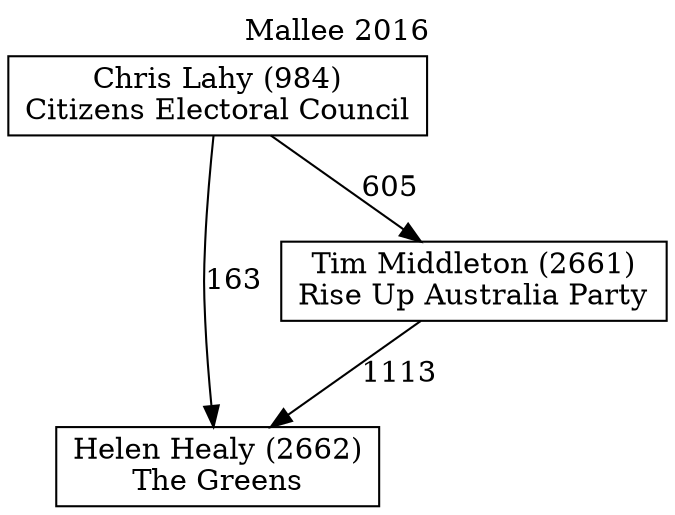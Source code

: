 // House preference flow
digraph "Helen Healy (2662)_Mallee_2016" {
	graph [label="Mallee 2016" labelloc=t mclimit=10]
	node [shape=box]
	"Chris Lahy (984)" [label="Chris Lahy (984)
Citizens Electoral Council"]
	"Helen Healy (2662)" [label="Helen Healy (2662)
The Greens"]
	"Tim Middleton (2661)" [label="Tim Middleton (2661)
Rise Up Australia Party"]
	"Tim Middleton (2661)" -> "Helen Healy (2662)" [label=1113]
	"Chris Lahy (984)" -> "Helen Healy (2662)" [label=163]
	"Chris Lahy (984)" -> "Tim Middleton (2661)" [label=605]
}
